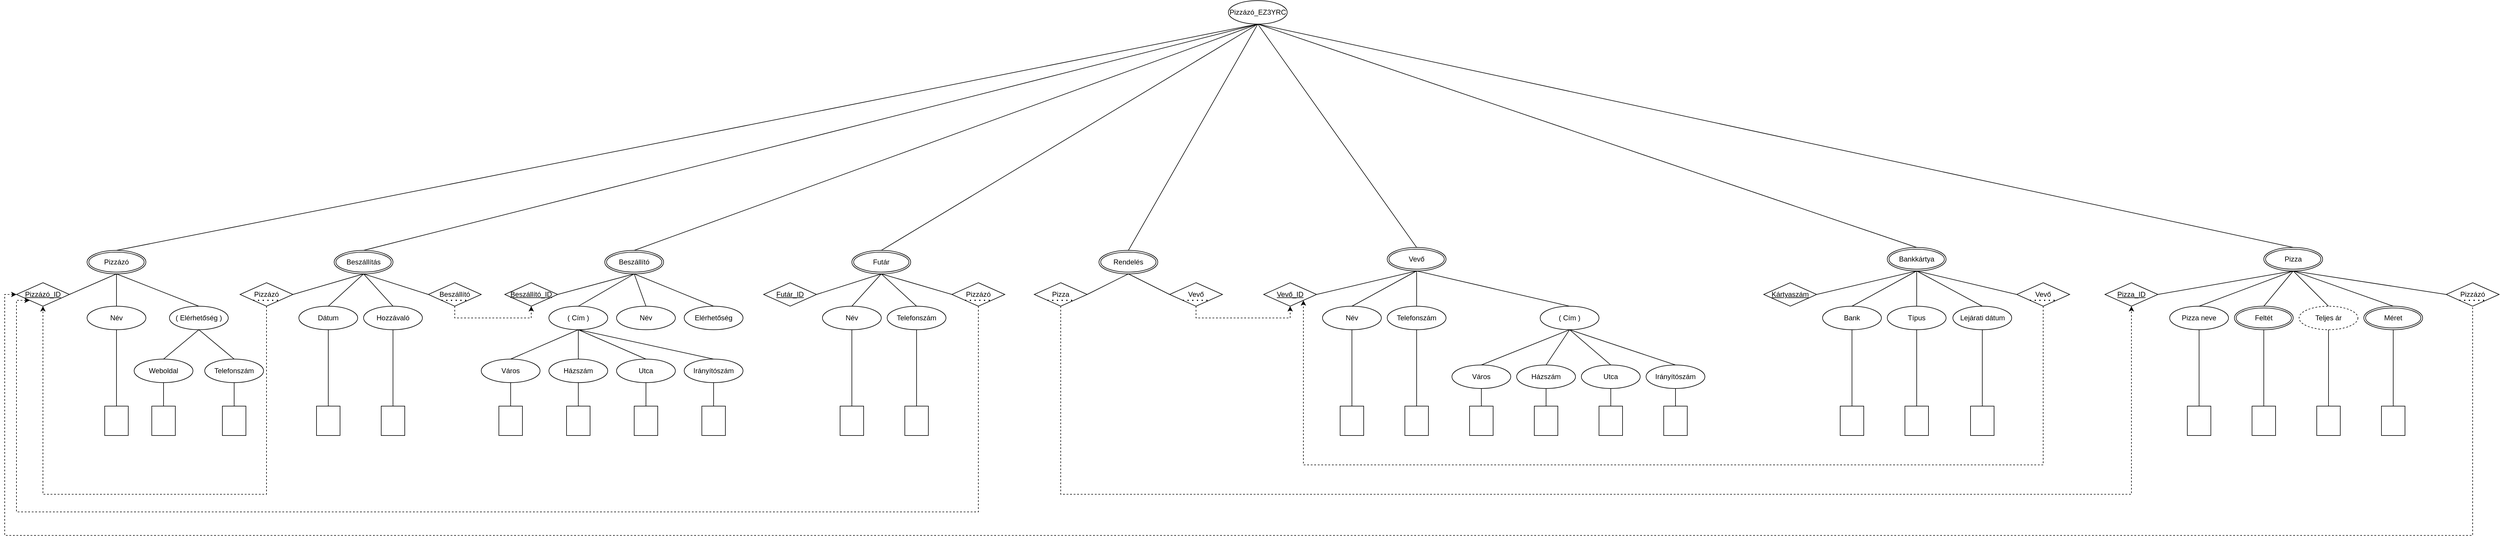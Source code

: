 <mxfile version="22.0.8" type="device">
  <diagram name="1 oldal" id="B9ZE2kQZwAp2c9WjKifw">
    <mxGraphModel dx="3915" dy="1959" grid="1" gridSize="10" guides="1" tooltips="1" connect="1" arrows="1" fold="1" page="1" pageScale="1" pageWidth="827" pageHeight="1169" math="0" shadow="0">
      <root>
        <mxCell id="0" />
        <mxCell id="1" parent="0" />
        <mxCell id="uIWcdxFKx0S_VASGW4Y0-3" value="Pizzázó" style="ellipse;shape=doubleEllipse;margin=3;whiteSpace=wrap;html=1;align=center;" parent="1" vertex="1">
          <mxGeometry x="-1930" y="245" width="100" height="40" as="geometry" />
        </mxCell>
        <mxCell id="uIWcdxFKx0S_VASGW4Y0-4" value="Futár" style="ellipse;shape=doubleEllipse;margin=3;whiteSpace=wrap;html=1;align=center;" parent="1" vertex="1">
          <mxGeometry x="-630" y="245" width="100" height="40" as="geometry" />
        </mxCell>
        <mxCell id="uIWcdxFKx0S_VASGW4Y0-5" value="Pizza" style="ellipse;shape=doubleEllipse;margin=3;whiteSpace=wrap;html=1;align=center;" parent="1" vertex="1">
          <mxGeometry x="1770" y="240" width="100" height="40" as="geometry" />
        </mxCell>
        <mxCell id="uIWcdxFKx0S_VASGW4Y0-6" value="Beszállító" style="ellipse;shape=doubleEllipse;margin=3;whiteSpace=wrap;html=1;align=center;" parent="1" vertex="1">
          <mxGeometry x="-1050" y="245" width="100" height="40" as="geometry" />
        </mxCell>
        <mxCell id="uIWcdxFKx0S_VASGW4Y0-7" value="Vevő" style="ellipse;shape=doubleEllipse;margin=3;whiteSpace=wrap;html=1;align=center;" parent="1" vertex="1">
          <mxGeometry x="280" y="240" width="100" height="40" as="geometry" />
        </mxCell>
        <mxCell id="uIWcdxFKx0S_VASGW4Y0-8" value="Bankkártya" style="ellipse;shape=doubleEllipse;margin=3;whiteSpace=wrap;html=1;align=center;" parent="1" vertex="1">
          <mxGeometry x="1130" y="240" width="100" height="40" as="geometry" />
        </mxCell>
        <mxCell id="uIWcdxFKx0S_VASGW4Y0-9" value="Név" style="ellipse;whiteSpace=wrap;html=1;align=center;" parent="1" vertex="1">
          <mxGeometry x="-1930" y="340" width="100" height="40" as="geometry" />
        </mxCell>
        <mxCell id="uIWcdxFKx0S_VASGW4Y0-11" value="( Elérhetőség )" style="ellipse;whiteSpace=wrap;html=1;align=center;" parent="1" vertex="1">
          <mxGeometry x="-1790" y="340" width="100" height="40" as="geometry" />
        </mxCell>
        <mxCell id="uIWcdxFKx0S_VASGW4Y0-12" value="Weboldal" style="ellipse;whiteSpace=wrap;html=1;align=center;" parent="1" vertex="1">
          <mxGeometry x="-1850" y="430" width="100" height="40" as="geometry" />
        </mxCell>
        <mxCell id="uIWcdxFKx0S_VASGW4Y0-13" value="Telefonszám" style="ellipse;whiteSpace=wrap;html=1;align=center;" parent="1" vertex="1">
          <mxGeometry x="-1730" y="430" width="100" height="40" as="geometry" />
        </mxCell>
        <mxCell id="uIWcdxFKx0S_VASGW4Y0-19" value="&lt;u&gt;Pizzázó_ID&lt;/u&gt;" style="shape=rhombus;perimeter=rhombusPerimeter;whiteSpace=wrap;html=1;align=center;" parent="1" vertex="1">
          <mxGeometry x="-2050" y="300" width="90" height="40" as="geometry" />
        </mxCell>
        <mxCell id="uIWcdxFKx0S_VASGW4Y0-20" value="Beszállítás" style="ellipse;shape=doubleEllipse;margin=3;whiteSpace=wrap;html=1;align=center;" parent="1" vertex="1">
          <mxGeometry x="-1510" y="245" width="100" height="40" as="geometry" />
        </mxCell>
        <mxCell id="uIWcdxFKx0S_VASGW4Y0-22" value="Dátum" style="ellipse;whiteSpace=wrap;html=1;align=center;" parent="1" vertex="1">
          <mxGeometry x="-1570" y="340" width="100" height="40" as="geometry" />
        </mxCell>
        <mxCell id="uIWcdxFKx0S_VASGW4Y0-23" value="Hozzávaló" style="ellipse;whiteSpace=wrap;html=1;align=center;" parent="1" vertex="1">
          <mxGeometry x="-1460" y="340" width="100" height="40" as="geometry" />
        </mxCell>
        <mxCell id="uIWcdxFKx0S_VASGW4Y0-31" style="edgeStyle=orthogonalEdgeStyle;rounded=0;orthogonalLoop=1;jettySize=auto;html=1;exitX=0.5;exitY=1;exitDx=0;exitDy=0;dashed=1;entryX=0.5;entryY=1;entryDx=0;entryDy=0;" parent="1" source="uIWcdxFKx0S_VASGW4Y0-24" target="uIWcdxFKx0S_VASGW4Y0-19" edge="1">
          <mxGeometry relative="1" as="geometry">
            <mxPoint x="-1990" y="430" as="targetPoint" />
            <Array as="points">
              <mxPoint x="-1625" y="660" />
              <mxPoint x="-2005" y="660" />
            </Array>
          </mxGeometry>
        </mxCell>
        <mxCell id="uIWcdxFKx0S_VASGW4Y0-24" value="Pizzázó" style="shape=rhombus;perimeter=rhombusPerimeter;whiteSpace=wrap;html=1;align=center;" parent="1" vertex="1">
          <mxGeometry x="-1670" y="300" width="90" height="40" as="geometry" />
        </mxCell>
        <mxCell id="uIWcdxFKx0S_VASGW4Y0-40" style="edgeStyle=orthogonalEdgeStyle;rounded=0;orthogonalLoop=1;jettySize=auto;html=1;exitX=0.5;exitY=1;exitDx=0;exitDy=0;entryX=0.5;entryY=1;entryDx=0;entryDy=0;dashed=1;" parent="1" source="uIWcdxFKx0S_VASGW4Y0-29" target="uIWcdxFKx0S_VASGW4Y0-36" edge="1">
          <mxGeometry relative="1" as="geometry" />
        </mxCell>
        <mxCell id="uIWcdxFKx0S_VASGW4Y0-36" value="&lt;u&gt;Beszállító_ID&lt;/u&gt;" style="shape=rhombus;perimeter=rhombusPerimeter;whiteSpace=wrap;html=1;align=center;" parent="1" vertex="1">
          <mxGeometry x="-1220" y="300" width="90" height="40" as="geometry" />
        </mxCell>
        <mxCell id="uIWcdxFKx0S_VASGW4Y0-37" value="( Cím )" style="ellipse;whiteSpace=wrap;html=1;align=center;" parent="1" vertex="1">
          <mxGeometry x="-1145" y="340" width="100" height="40" as="geometry" />
        </mxCell>
        <mxCell id="uIWcdxFKx0S_VASGW4Y0-38" value="Név" style="ellipse;whiteSpace=wrap;html=1;align=center;" parent="1" vertex="1">
          <mxGeometry x="-1030" y="340" width="100" height="40" as="geometry" />
        </mxCell>
        <mxCell id="uIWcdxFKx0S_VASGW4Y0-39" value="Elérhetőség" style="ellipse;whiteSpace=wrap;html=1;align=center;" parent="1" vertex="1">
          <mxGeometry x="-915" y="340" width="100" height="40" as="geometry" />
        </mxCell>
        <mxCell id="uIWcdxFKx0S_VASGW4Y0-41" value="Város" style="ellipse;whiteSpace=wrap;html=1;align=center;" parent="1" vertex="1">
          <mxGeometry x="-1260" y="430" width="100" height="40" as="geometry" />
        </mxCell>
        <mxCell id="uIWcdxFKx0S_VASGW4Y0-42" value="Házszám" style="ellipse;whiteSpace=wrap;html=1;align=center;" parent="1" vertex="1">
          <mxGeometry x="-1145" y="430" width="100" height="40" as="geometry" />
        </mxCell>
        <mxCell id="uIWcdxFKx0S_VASGW4Y0-43" value="Utca" style="ellipse;whiteSpace=wrap;html=1;align=center;" parent="1" vertex="1">
          <mxGeometry x="-1030" y="430" width="100" height="40" as="geometry" />
        </mxCell>
        <mxCell id="uIWcdxFKx0S_VASGW4Y0-44" value="Irányítószám" style="ellipse;whiteSpace=wrap;html=1;align=center;" parent="1" vertex="1">
          <mxGeometry x="-915" y="430" width="100" height="40" as="geometry" />
        </mxCell>
        <mxCell id="uIWcdxFKx0S_VASGW4Y0-54" value="&lt;u&gt;Futár_ID&lt;/u&gt;" style="shape=rhombus;perimeter=rhombusPerimeter;whiteSpace=wrap;html=1;align=center;" parent="1" vertex="1">
          <mxGeometry x="-780" y="300" width="90" height="40" as="geometry" />
        </mxCell>
        <mxCell id="uIWcdxFKx0S_VASGW4Y0-55" value="Név" style="ellipse;whiteSpace=wrap;html=1;align=center;" parent="1" vertex="1">
          <mxGeometry x="-680" y="340" width="100" height="40" as="geometry" />
        </mxCell>
        <mxCell id="uIWcdxFKx0S_VASGW4Y0-56" value="Telefonszám" style="ellipse;whiteSpace=wrap;html=1;align=center;" parent="1" vertex="1">
          <mxGeometry x="-570" y="340" width="100" height="40" as="geometry" />
        </mxCell>
        <mxCell id="uIWcdxFKx0S_VASGW4Y0-57" value="" style="endArrow=none;dashed=1;html=1;dashPattern=1 3;strokeWidth=2;rounded=0;entryX=1;entryY=1;entryDx=0;entryDy=0;exitX=0;exitY=1;exitDx=0;exitDy=0;" parent="1" source="uIWcdxFKx0S_VASGW4Y0-24" target="uIWcdxFKx0S_VASGW4Y0-24" edge="1">
          <mxGeometry width="50" height="50" relative="1" as="geometry">
            <mxPoint x="-1660" y="365" as="sourcePoint" />
            <mxPoint x="-1595" y="364" as="targetPoint" />
          </mxGeometry>
        </mxCell>
        <mxCell id="uIWcdxFKx0S_VASGW4Y0-61" style="edgeStyle=orthogonalEdgeStyle;rounded=0;orthogonalLoop=1;jettySize=auto;html=1;exitX=0.5;exitY=1;exitDx=0;exitDy=0;dashed=1;entryX=0;entryY=1;entryDx=0;entryDy=0;" parent="1" source="uIWcdxFKx0S_VASGW4Y0-59" target="uIWcdxFKx0S_VASGW4Y0-19" edge="1">
          <mxGeometry relative="1" as="geometry">
            <Array as="points">
              <mxPoint x="-415" y="690" />
              <mxPoint x="-2050" y="690" />
              <mxPoint x="-2050" y="330" />
            </Array>
            <mxPoint x="-2050" y="360" as="targetPoint" />
          </mxGeometry>
        </mxCell>
        <mxCell id="uIWcdxFKx0S_VASGW4Y0-67" value="&lt;u&gt;Pizza_ID&lt;/u&gt;" style="shape=rhombus;perimeter=rhombusPerimeter;whiteSpace=wrap;html=1;align=center;" parent="1" vertex="1">
          <mxGeometry x="1500" y="300" width="90" height="40" as="geometry" />
        </mxCell>
        <mxCell id="uIWcdxFKx0S_VASGW4Y0-69" value="Pizza neve" style="ellipse;whiteSpace=wrap;html=1;align=center;" parent="1" vertex="1">
          <mxGeometry x="1610" y="340" width="100" height="40" as="geometry" />
        </mxCell>
        <mxCell id="uIWcdxFKx0S_VASGW4Y0-70" value="Feltét" style="ellipse;shape=doubleEllipse;margin=3;whiteSpace=wrap;html=1;align=center;" parent="1" vertex="1">
          <mxGeometry x="1720" y="340" width="100" height="40" as="geometry" />
        </mxCell>
        <mxCell id="uIWcdxFKx0S_VASGW4Y0-71" value="Teljes ár" style="ellipse;whiteSpace=wrap;html=1;align=center;dashed=1;" parent="1" vertex="1">
          <mxGeometry x="1830" y="340" width="100" height="40" as="geometry" />
        </mxCell>
        <mxCell id="uIWcdxFKx0S_VASGW4Y0-73" value="Méret" style="ellipse;shape=doubleEllipse;margin=3;whiteSpace=wrap;html=1;align=center;" parent="1" vertex="1">
          <mxGeometry x="1940" y="340" width="100" height="40" as="geometry" />
        </mxCell>
        <mxCell id="uIWcdxFKx0S_VASGW4Y0-81" style="edgeStyle=orthogonalEdgeStyle;rounded=0;orthogonalLoop=1;jettySize=auto;html=1;dashed=1;entryX=0;entryY=0.5;entryDx=0;entryDy=0;exitX=0.5;exitY=0;exitDx=0;exitDy=0;" parent="1" source="uIWcdxFKx0S_VASGW4Y0-78" target="uIWcdxFKx0S_VASGW4Y0-19" edge="1">
          <mxGeometry relative="1" as="geometry">
            <mxPoint x="-2020" y="500" as="targetPoint" />
            <Array as="points">
              <mxPoint x="2125" y="730" />
              <mxPoint x="-2070" y="730" />
              <mxPoint x="-2070" y="320" />
            </Array>
            <mxPoint x="2250" y="570" as="sourcePoint" />
          </mxGeometry>
        </mxCell>
        <mxCell id="8MtZxfubK6W7wvHtqjVA-3" style="edgeStyle=orthogonalEdgeStyle;rounded=0;orthogonalLoop=1;jettySize=auto;html=1;exitX=0.5;exitY=1;exitDx=0;exitDy=0;entryX=0.5;entryY=1;entryDx=0;entryDy=0;dashed=1;" parent="1" source="uIWcdxFKx0S_VASGW4Y0-83" target="uIWcdxFKx0S_VASGW4Y0-67" edge="1">
          <mxGeometry relative="1" as="geometry">
            <mxPoint x="380" y="880" as="targetPoint" />
            <mxPoint x="220" y="700" as="sourcePoint" />
            <Array as="points">
              <mxPoint x="-275" y="660" />
              <mxPoint x="1545" y="660" />
            </Array>
          </mxGeometry>
        </mxCell>
        <mxCell id="uIWcdxFKx0S_VASGW4Y0-82" value="Rendelés" style="ellipse;shape=doubleEllipse;margin=3;whiteSpace=wrap;html=1;align=center;" parent="1" vertex="1">
          <mxGeometry x="-210" y="245" width="100" height="40" as="geometry" />
        </mxCell>
        <mxCell id="uIWcdxFKx0S_VASGW4Y0-89" value="" style="group" parent="1" vertex="1" connectable="0">
          <mxGeometry x="-90" y="300" width="90" height="40" as="geometry" />
        </mxCell>
        <mxCell id="uIWcdxFKx0S_VASGW4Y0-85" value="Vevő" style="shape=rhombus;perimeter=rhombusPerimeter;whiteSpace=wrap;html=1;align=center;" parent="uIWcdxFKx0S_VASGW4Y0-89" vertex="1">
          <mxGeometry width="90" height="40" as="geometry" />
        </mxCell>
        <mxCell id="uIWcdxFKx0S_VASGW4Y0-86" value="" style="endArrow=none;dashed=1;html=1;dashPattern=1 3;strokeWidth=2;rounded=0;entryX=1;entryY=1;entryDx=0;entryDy=0;exitX=0;exitY=1;exitDx=0;exitDy=0;" parent="uIWcdxFKx0S_VASGW4Y0-89" edge="1">
          <mxGeometry width="50" height="50" relative="1" as="geometry">
            <mxPoint x="22.5" y="30" as="sourcePoint" />
            <mxPoint x="67.5" y="30" as="targetPoint" />
          </mxGeometry>
        </mxCell>
        <mxCell id="uIWcdxFKx0S_VASGW4Y0-91" value="&lt;u&gt;Vevő_ID&lt;/u&gt;" style="shape=rhombus;perimeter=rhombusPerimeter;whiteSpace=wrap;html=1;align=center;" parent="1" vertex="1">
          <mxGeometry x="70" y="300" width="90" height="40" as="geometry" />
        </mxCell>
        <mxCell id="uIWcdxFKx0S_VASGW4Y0-92" value="Név" style="ellipse;whiteSpace=wrap;html=1;align=center;" parent="1" vertex="1">
          <mxGeometry x="170" y="340" width="100" height="40" as="geometry" />
        </mxCell>
        <mxCell id="uIWcdxFKx0S_VASGW4Y0-93" value="Telefonszám" style="ellipse;whiteSpace=wrap;html=1;align=center;" parent="1" vertex="1">
          <mxGeometry x="280" y="340" width="100" height="40" as="geometry" />
        </mxCell>
        <mxCell id="uIWcdxFKx0S_VASGW4Y0-94" value="( Cím )" style="ellipse;whiteSpace=wrap;html=1;align=center;" parent="1" vertex="1">
          <mxGeometry x="540" y="340" width="100" height="40" as="geometry" />
        </mxCell>
        <mxCell id="uIWcdxFKx0S_VASGW4Y0-95" value="Város" style="ellipse;whiteSpace=wrap;html=1;align=center;" parent="1" vertex="1">
          <mxGeometry x="390" y="440" width="100" height="40" as="geometry" />
        </mxCell>
        <mxCell id="uIWcdxFKx0S_VASGW4Y0-96" value="Házszám" style="ellipse;whiteSpace=wrap;html=1;align=center;" parent="1" vertex="1">
          <mxGeometry x="500" y="440" width="100" height="40" as="geometry" />
        </mxCell>
        <mxCell id="uIWcdxFKx0S_VASGW4Y0-97" value="Utca" style="ellipse;whiteSpace=wrap;html=1;align=center;" parent="1" vertex="1">
          <mxGeometry x="610" y="440" width="100" height="40" as="geometry" />
        </mxCell>
        <mxCell id="uIWcdxFKx0S_VASGW4Y0-98" value="Irányítószám" style="ellipse;whiteSpace=wrap;html=1;align=center;" parent="1" vertex="1">
          <mxGeometry x="720" y="440" width="100" height="40" as="geometry" />
        </mxCell>
        <mxCell id="uIWcdxFKx0S_VASGW4Y0-108" style="edgeStyle=orthogonalEdgeStyle;rounded=0;orthogonalLoop=1;jettySize=auto;html=1;exitX=0.5;exitY=1;exitDx=0;exitDy=0;entryX=0.5;entryY=1;entryDx=0;entryDy=0;dashed=1;" parent="1" source="uIWcdxFKx0S_VASGW4Y0-85" target="uIWcdxFKx0S_VASGW4Y0-91" edge="1">
          <mxGeometry relative="1" as="geometry" />
        </mxCell>
        <mxCell id="uIWcdxFKx0S_VASGW4Y0-109" value="Bank" style="ellipse;whiteSpace=wrap;html=1;align=center;" parent="1" vertex="1">
          <mxGeometry x="1020" y="340" width="100" height="40" as="geometry" />
        </mxCell>
        <mxCell id="uIWcdxFKx0S_VASGW4Y0-110" value="Típus" style="ellipse;whiteSpace=wrap;html=1;align=center;" parent="1" vertex="1">
          <mxGeometry x="1130" y="340" width="100" height="40" as="geometry" />
        </mxCell>
        <mxCell id="uIWcdxFKx0S_VASGW4Y0-111" value="Lejárati dátum" style="ellipse;whiteSpace=wrap;html=1;align=center;" parent="1" vertex="1">
          <mxGeometry x="1241.5" y="340" width="100" height="40" as="geometry" />
        </mxCell>
        <mxCell id="uIWcdxFKx0S_VASGW4Y0-112" value="&lt;u&gt;Kártyaszám&lt;/u&gt;" style="shape=rhombus;perimeter=rhombusPerimeter;whiteSpace=wrap;html=1;align=center;" parent="1" vertex="1">
          <mxGeometry x="920" y="300" width="90" height="40" as="geometry" />
        </mxCell>
        <mxCell id="uIWcdxFKx0S_VASGW4Y0-119" style="edgeStyle=orthogonalEdgeStyle;rounded=0;orthogonalLoop=1;jettySize=auto;html=1;exitX=0.5;exitY=1;exitDx=0;exitDy=0;dashed=1;entryX=1;entryY=1;entryDx=0;entryDy=0;" parent="1" source="uIWcdxFKx0S_VASGW4Y0-117" target="uIWcdxFKx0S_VASGW4Y0-91" edge="1">
          <mxGeometry relative="1" as="geometry">
            <mxPoint x="420" y="400" as="targetPoint" />
            <Array as="points">
              <mxPoint x="1395" y="610" />
              <mxPoint x="138" y="610" />
            </Array>
          </mxGeometry>
        </mxCell>
        <mxCell id="uIWcdxFKx0S_VASGW4Y0-122" value="Pizzázó_EZ3YRC" style="ellipse;whiteSpace=wrap;html=1;align=center;" parent="1" vertex="1">
          <mxGeometry x="10" y="-180" width="100" height="40" as="geometry" />
        </mxCell>
        <mxCell id="87MJ7t0eyfnhKf1NdNzo-1" value="" style="rounded=0;whiteSpace=wrap;html=1;" parent="1" vertex="1">
          <mxGeometry x="-1820" y="510" width="40" height="50" as="geometry" />
        </mxCell>
        <mxCell id="87MJ7t0eyfnhKf1NdNzo-3" value="" style="rounded=0;whiteSpace=wrap;html=1;" parent="1" vertex="1">
          <mxGeometry x="-1700" y="510" width="40" height="50" as="geometry" />
        </mxCell>
        <mxCell id="87MJ7t0eyfnhKf1NdNzo-5" value="" style="rounded=0;whiteSpace=wrap;html=1;" parent="1" vertex="1">
          <mxGeometry x="-1900" y="510" width="40" height="50" as="geometry" />
        </mxCell>
        <mxCell id="87MJ7t0eyfnhKf1NdNzo-7" value="" style="rounded=0;whiteSpace=wrap;html=1;" parent="1" vertex="1">
          <mxGeometry x="-1540" y="510" width="40" height="50" as="geometry" />
        </mxCell>
        <mxCell id="87MJ7t0eyfnhKf1NdNzo-9" value="" style="rounded=0;whiteSpace=wrap;html=1;" parent="1" vertex="1">
          <mxGeometry x="-1430" y="510" width="40" height="50" as="geometry" />
        </mxCell>
        <mxCell id="87MJ7t0eyfnhKf1NdNzo-11" value="" style="rounded=0;whiteSpace=wrap;html=1;" parent="1" vertex="1">
          <mxGeometry x="-1230" y="510" width="40" height="50" as="geometry" />
        </mxCell>
        <mxCell id="87MJ7t0eyfnhKf1NdNzo-13" value="" style="rounded=0;whiteSpace=wrap;html=1;" parent="1" vertex="1">
          <mxGeometry x="-1115" y="510" width="40" height="50" as="geometry" />
        </mxCell>
        <mxCell id="87MJ7t0eyfnhKf1NdNzo-15" value="" style="rounded=0;whiteSpace=wrap;html=1;" parent="1" vertex="1">
          <mxGeometry x="-1000" y="510" width="40" height="50" as="geometry" />
        </mxCell>
        <mxCell id="87MJ7t0eyfnhKf1NdNzo-17" value="" style="rounded=0;whiteSpace=wrap;html=1;" parent="1" vertex="1">
          <mxGeometry x="-885" y="510" width="40" height="50" as="geometry" />
        </mxCell>
        <mxCell id="87MJ7t0eyfnhKf1NdNzo-19" value="" style="rounded=0;whiteSpace=wrap;html=1;" parent="1" vertex="1">
          <mxGeometry x="-650" y="510" width="40" height="50" as="geometry" />
        </mxCell>
        <mxCell id="87MJ7t0eyfnhKf1NdNzo-21" value="" style="rounded=0;whiteSpace=wrap;html=1;" parent="1" vertex="1">
          <mxGeometry x="-540" y="510" width="40" height="50" as="geometry" />
        </mxCell>
        <mxCell id="87MJ7t0eyfnhKf1NdNzo-23" value="" style="rounded=0;whiteSpace=wrap;html=1;" parent="1" vertex="1">
          <mxGeometry x="1640" y="510" width="40" height="50" as="geometry" />
        </mxCell>
        <mxCell id="87MJ7t0eyfnhKf1NdNzo-24" value="" style="rounded=0;whiteSpace=wrap;html=1;" parent="1" vertex="1">
          <mxGeometry x="1750" y="510" width="40" height="50" as="geometry" />
        </mxCell>
        <mxCell id="87MJ7t0eyfnhKf1NdNzo-25" value="" style="rounded=0;whiteSpace=wrap;html=1;" parent="1" vertex="1">
          <mxGeometry x="1860" y="510" width="40" height="50" as="geometry" />
        </mxCell>
        <mxCell id="87MJ7t0eyfnhKf1NdNzo-26" value="" style="rounded=0;whiteSpace=wrap;html=1;" parent="1" vertex="1">
          <mxGeometry x="1970" y="510" width="40" height="50" as="geometry" />
        </mxCell>
        <mxCell id="87MJ7t0eyfnhKf1NdNzo-27" value="" style="rounded=0;whiteSpace=wrap;html=1;" parent="1" vertex="1">
          <mxGeometry x="200" y="510" width="40" height="50" as="geometry" />
        </mxCell>
        <mxCell id="87MJ7t0eyfnhKf1NdNzo-29" value="" style="rounded=0;whiteSpace=wrap;html=1;" parent="1" vertex="1">
          <mxGeometry x="310" y="510" width="40" height="50" as="geometry" />
        </mxCell>
        <mxCell id="87MJ7t0eyfnhKf1NdNzo-30" value="" style="rounded=0;whiteSpace=wrap;html=1;" parent="1" vertex="1">
          <mxGeometry x="420" y="510" width="40" height="50" as="geometry" />
        </mxCell>
        <mxCell id="87MJ7t0eyfnhKf1NdNzo-31" value="" style="rounded=0;whiteSpace=wrap;html=1;" parent="1" vertex="1">
          <mxGeometry x="530" y="510" width="40" height="50" as="geometry" />
        </mxCell>
        <mxCell id="87MJ7t0eyfnhKf1NdNzo-32" value="" style="rounded=0;whiteSpace=wrap;html=1;" parent="1" vertex="1">
          <mxGeometry x="640" y="510" width="40" height="50" as="geometry" />
        </mxCell>
        <mxCell id="87MJ7t0eyfnhKf1NdNzo-33" value="" style="rounded=0;whiteSpace=wrap;html=1;" parent="1" vertex="1">
          <mxGeometry x="750" y="510" width="40" height="50" as="geometry" />
        </mxCell>
        <mxCell id="87MJ7t0eyfnhKf1NdNzo-46" value="" style="rounded=0;whiteSpace=wrap;html=1;" parent="1" vertex="1">
          <mxGeometry x="1050" y="510" width="40" height="50" as="geometry" />
        </mxCell>
        <mxCell id="87MJ7t0eyfnhKf1NdNzo-47" value="" style="rounded=0;whiteSpace=wrap;html=1;" parent="1" vertex="1">
          <mxGeometry x="1160" y="510" width="40" height="50" as="geometry" />
        </mxCell>
        <mxCell id="87MJ7t0eyfnhKf1NdNzo-48" value="" style="rounded=0;whiteSpace=wrap;html=1;" parent="1" vertex="1">
          <mxGeometry x="1271.5" y="510" width="40" height="50" as="geometry" />
        </mxCell>
        <mxCell id="L3OXBxCwAoi7Kb8CV77D-2" value="" style="endArrow=none;html=1;rounded=0;entryX=0.5;entryY=1;entryDx=0;entryDy=0;exitX=0.5;exitY=0;exitDx=0;exitDy=0;" edge="1" parent="1" source="uIWcdxFKx0S_VASGW4Y0-12" target="uIWcdxFKx0S_VASGW4Y0-11">
          <mxGeometry width="50" height="50" relative="1" as="geometry">
            <mxPoint x="-1670" y="520" as="sourcePoint" />
            <mxPoint x="-1620" y="470" as="targetPoint" />
          </mxGeometry>
        </mxCell>
        <mxCell id="L3OXBxCwAoi7Kb8CV77D-3" value="" style="endArrow=none;html=1;rounded=0;exitX=0.5;exitY=0;exitDx=0;exitDy=0;entryX=0.5;entryY=1;entryDx=0;entryDy=0;" edge="1" parent="1" source="uIWcdxFKx0S_VASGW4Y0-13" target="uIWcdxFKx0S_VASGW4Y0-11">
          <mxGeometry width="50" height="50" relative="1" as="geometry">
            <mxPoint x="-1670" y="520" as="sourcePoint" />
            <mxPoint x="-1680" y="380" as="targetPoint" />
          </mxGeometry>
        </mxCell>
        <mxCell id="L3OXBxCwAoi7Kb8CV77D-4" value="" style="endArrow=none;html=1;rounded=0;entryX=0.5;entryY=1;entryDx=0;entryDy=0;exitX=1;exitY=0.5;exitDx=0;exitDy=0;" edge="1" parent="1" source="uIWcdxFKx0S_VASGW4Y0-19" target="uIWcdxFKx0S_VASGW4Y0-3">
          <mxGeometry width="50" height="50" relative="1" as="geometry">
            <mxPoint x="-1750" y="520" as="sourcePoint" />
            <mxPoint x="-1700" y="470" as="targetPoint" />
          </mxGeometry>
        </mxCell>
        <mxCell id="L3OXBxCwAoi7Kb8CV77D-5" value="" style="endArrow=none;html=1;rounded=0;entryX=0.5;entryY=1;entryDx=0;entryDy=0;exitX=0.5;exitY=0;exitDx=0;exitDy=0;" edge="1" parent="1" source="uIWcdxFKx0S_VASGW4Y0-9" target="uIWcdxFKx0S_VASGW4Y0-3">
          <mxGeometry width="50" height="50" relative="1" as="geometry">
            <mxPoint x="-1680" y="440" as="sourcePoint" />
            <mxPoint x="-1630" y="390" as="targetPoint" />
          </mxGeometry>
        </mxCell>
        <mxCell id="L3OXBxCwAoi7Kb8CV77D-6" value="" style="endArrow=none;html=1;rounded=0;entryX=0.5;entryY=1;entryDx=0;entryDy=0;exitX=0.5;exitY=0;exitDx=0;exitDy=0;" edge="1" parent="1" source="uIWcdxFKx0S_VASGW4Y0-11" target="uIWcdxFKx0S_VASGW4Y0-3">
          <mxGeometry width="50" height="50" relative="1" as="geometry">
            <mxPoint x="-1680" y="440" as="sourcePoint" />
            <mxPoint x="-1630" y="390" as="targetPoint" />
          </mxGeometry>
        </mxCell>
        <mxCell id="L3OXBxCwAoi7Kb8CV77D-7" value="" style="endArrow=none;html=1;rounded=0;entryX=0.5;entryY=1;entryDx=0;entryDy=0;exitX=0.5;exitY=0;exitDx=0;exitDy=0;" edge="1" parent="1" source="uIWcdxFKx0S_VASGW4Y0-20" target="uIWcdxFKx0S_VASGW4Y0-122">
          <mxGeometry width="50" height="50" relative="1" as="geometry">
            <mxPoint x="-580" y="510" as="sourcePoint" />
            <mxPoint x="-530" y="460" as="targetPoint" />
          </mxGeometry>
        </mxCell>
        <mxCell id="L3OXBxCwAoi7Kb8CV77D-8" value="" style="endArrow=none;html=1;rounded=0;entryX=0.5;entryY=1;entryDx=0;entryDy=0;exitX=0.5;exitY=0;exitDx=0;exitDy=0;" edge="1" parent="1" source="uIWcdxFKx0S_VASGW4Y0-6" target="uIWcdxFKx0S_VASGW4Y0-122">
          <mxGeometry width="50" height="50" relative="1" as="geometry">
            <mxPoint x="-800" y="420" as="sourcePoint" />
            <mxPoint x="-750" y="370" as="targetPoint" />
          </mxGeometry>
        </mxCell>
        <mxCell id="L3OXBxCwAoi7Kb8CV77D-9" value="" style="endArrow=none;html=1;rounded=0;entryX=0.5;entryY=1;entryDx=0;entryDy=0;exitX=0.5;exitY=0;exitDx=0;exitDy=0;" edge="1" parent="1" source="uIWcdxFKx0S_VASGW4Y0-4" target="uIWcdxFKx0S_VASGW4Y0-122">
          <mxGeometry width="50" height="50" relative="1" as="geometry">
            <mxPoint x="-800" y="420" as="sourcePoint" />
            <mxPoint x="-750" y="370" as="targetPoint" />
          </mxGeometry>
        </mxCell>
        <mxCell id="L3OXBxCwAoi7Kb8CV77D-10" value="" style="endArrow=none;html=1;rounded=0;entryX=0.5;entryY=1;entryDx=0;entryDy=0;exitX=0.5;exitY=0;exitDx=0;exitDy=0;" edge="1" parent="1" source="uIWcdxFKx0S_VASGW4Y0-82" target="uIWcdxFKx0S_VASGW4Y0-122">
          <mxGeometry width="50" height="50" relative="1" as="geometry">
            <mxPoint x="110" y="280" as="sourcePoint" />
            <mxPoint x="160" y="230" as="targetPoint" />
          </mxGeometry>
        </mxCell>
        <mxCell id="L3OXBxCwAoi7Kb8CV77D-11" value="" style="endArrow=none;html=1;rounded=0;entryX=0.5;entryY=1;entryDx=0;entryDy=0;exitX=0.5;exitY=0;exitDx=0;exitDy=0;" edge="1" parent="1" source="uIWcdxFKx0S_VASGW4Y0-7" target="uIWcdxFKx0S_VASGW4Y0-122">
          <mxGeometry width="50" height="50" relative="1" as="geometry">
            <mxPoint x="110" y="280" as="sourcePoint" />
            <mxPoint x="160" y="230" as="targetPoint" />
          </mxGeometry>
        </mxCell>
        <mxCell id="L3OXBxCwAoi7Kb8CV77D-12" value="" style="endArrow=none;html=1;rounded=0;entryX=0.5;entryY=1;entryDx=0;entryDy=0;exitX=0.5;exitY=0;exitDx=0;exitDy=0;" edge="1" parent="1" source="uIWcdxFKx0S_VASGW4Y0-8" target="uIWcdxFKx0S_VASGW4Y0-122">
          <mxGeometry width="50" height="50" relative="1" as="geometry">
            <mxPoint x="110" y="280" as="sourcePoint" />
            <mxPoint x="160" y="230" as="targetPoint" />
          </mxGeometry>
        </mxCell>
        <mxCell id="L3OXBxCwAoi7Kb8CV77D-13" value="" style="endArrow=none;html=1;rounded=0;entryX=0.5;entryY=1;entryDx=0;entryDy=0;exitX=0.5;exitY=0;exitDx=0;exitDy=0;" edge="1" parent="1" source="uIWcdxFKx0S_VASGW4Y0-5" target="uIWcdxFKx0S_VASGW4Y0-122">
          <mxGeometry width="50" height="50" relative="1" as="geometry">
            <mxPoint x="420" y="280" as="sourcePoint" />
            <mxPoint x="470" y="230" as="targetPoint" />
          </mxGeometry>
        </mxCell>
        <mxCell id="L3OXBxCwAoi7Kb8CV77D-15" value="" style="endArrow=none;html=1;rounded=0;entryX=0.5;entryY=1;entryDx=0;entryDy=0;exitX=0;exitY=0.5;exitDx=0;exitDy=0;" edge="1" parent="1" source="uIWcdxFKx0S_VASGW4Y0-78" target="uIWcdxFKx0S_VASGW4Y0-5">
          <mxGeometry width="50" height="50" relative="1" as="geometry">
            <mxPoint x="1900" y="470" as="sourcePoint" />
            <mxPoint x="1950" y="420" as="targetPoint" />
          </mxGeometry>
        </mxCell>
        <mxCell id="L3OXBxCwAoi7Kb8CV77D-16" value="" style="endArrow=none;html=1;rounded=0;entryX=0.5;entryY=1;entryDx=0;entryDy=0;exitX=0.5;exitY=0;exitDx=0;exitDy=0;" edge="1" parent="1" source="uIWcdxFKx0S_VASGW4Y0-73" target="uIWcdxFKx0S_VASGW4Y0-5">
          <mxGeometry width="50" height="50" relative="1" as="geometry">
            <mxPoint x="1900" y="470" as="sourcePoint" />
            <mxPoint x="1950" y="420" as="targetPoint" />
          </mxGeometry>
        </mxCell>
        <mxCell id="L3OXBxCwAoi7Kb8CV77D-17" value="" style="endArrow=none;html=1;rounded=0;entryX=0.5;entryY=1;entryDx=0;entryDy=0;exitX=0.5;exitY=0;exitDx=0;exitDy=0;" edge="1" parent="1" source="uIWcdxFKx0S_VASGW4Y0-71" target="uIWcdxFKx0S_VASGW4Y0-5">
          <mxGeometry width="50" height="50" relative="1" as="geometry">
            <mxPoint x="1900" y="470" as="sourcePoint" />
            <mxPoint x="1950" y="420" as="targetPoint" />
          </mxGeometry>
        </mxCell>
        <mxCell id="L3OXBxCwAoi7Kb8CV77D-18" value="" style="endArrow=none;html=1;rounded=0;entryX=0.5;entryY=1;entryDx=0;entryDy=0;exitX=0.5;exitY=0;exitDx=0;exitDy=0;" edge="1" parent="1" source="uIWcdxFKx0S_VASGW4Y0-70" target="uIWcdxFKx0S_VASGW4Y0-5">
          <mxGeometry width="50" height="50" relative="1" as="geometry">
            <mxPoint x="1900" y="470" as="sourcePoint" />
            <mxPoint x="1950" y="420" as="targetPoint" />
          </mxGeometry>
        </mxCell>
        <mxCell id="L3OXBxCwAoi7Kb8CV77D-19" value="" style="endArrow=none;html=1;rounded=0;entryX=0.5;entryY=1;entryDx=0;entryDy=0;exitX=0.5;exitY=0;exitDx=0;exitDy=0;" edge="1" parent="1" source="uIWcdxFKx0S_VASGW4Y0-69" target="uIWcdxFKx0S_VASGW4Y0-5">
          <mxGeometry width="50" height="50" relative="1" as="geometry">
            <mxPoint x="1900" y="470" as="sourcePoint" />
            <mxPoint x="1950" y="420" as="targetPoint" />
          </mxGeometry>
        </mxCell>
        <mxCell id="L3OXBxCwAoi7Kb8CV77D-20" value="" style="endArrow=none;html=1;rounded=0;entryX=0.5;entryY=1;entryDx=0;entryDy=0;exitX=1;exitY=0.5;exitDx=0;exitDy=0;" edge="1" parent="1" source="uIWcdxFKx0S_VASGW4Y0-67" target="uIWcdxFKx0S_VASGW4Y0-5">
          <mxGeometry width="50" height="50" relative="1" as="geometry">
            <mxPoint x="1330" y="470" as="sourcePoint" />
            <mxPoint x="1380" y="420" as="targetPoint" />
          </mxGeometry>
        </mxCell>
        <mxCell id="L3OXBxCwAoi7Kb8CV77D-21" value="" style="endArrow=none;html=1;rounded=0;entryX=0.5;entryY=1;entryDx=0;entryDy=0;exitX=0;exitY=0.5;exitDx=0;exitDy=0;" edge="1" parent="1" source="uIWcdxFKx0S_VASGW4Y0-117" target="uIWcdxFKx0S_VASGW4Y0-8">
          <mxGeometry width="50" height="50" relative="1" as="geometry">
            <mxPoint x="1330" y="470" as="sourcePoint" />
            <mxPoint x="1380" y="420" as="targetPoint" />
          </mxGeometry>
        </mxCell>
        <mxCell id="L3OXBxCwAoi7Kb8CV77D-22" value="" style="endArrow=none;html=1;rounded=0;entryX=0.5;entryY=1;entryDx=0;entryDy=0;exitX=0.5;exitY=0;exitDx=0;exitDy=0;" edge="1" parent="1" source="uIWcdxFKx0S_VASGW4Y0-111" target="uIWcdxFKx0S_VASGW4Y0-8">
          <mxGeometry width="50" height="50" relative="1" as="geometry">
            <mxPoint x="1330" y="470" as="sourcePoint" />
            <mxPoint x="1380" y="420" as="targetPoint" />
          </mxGeometry>
        </mxCell>
        <mxCell id="L3OXBxCwAoi7Kb8CV77D-23" value="" style="endArrow=none;html=1;rounded=0;entryX=0.5;entryY=1;entryDx=0;entryDy=0;exitX=0.5;exitY=0;exitDx=0;exitDy=0;" edge="1" parent="1" source="uIWcdxFKx0S_VASGW4Y0-110" target="uIWcdxFKx0S_VASGW4Y0-8">
          <mxGeometry width="50" height="50" relative="1" as="geometry">
            <mxPoint x="1330" y="470" as="sourcePoint" />
            <mxPoint x="1380" y="420" as="targetPoint" />
          </mxGeometry>
        </mxCell>
        <mxCell id="L3OXBxCwAoi7Kb8CV77D-24" value="" style="endArrow=none;html=1;rounded=0;entryX=0.5;entryY=1;entryDx=0;entryDy=0;exitX=0.5;exitY=0;exitDx=0;exitDy=0;" edge="1" parent="1" source="uIWcdxFKx0S_VASGW4Y0-109" target="uIWcdxFKx0S_VASGW4Y0-8">
          <mxGeometry width="50" height="50" relative="1" as="geometry">
            <mxPoint x="1330" y="470" as="sourcePoint" />
            <mxPoint x="1380" y="420" as="targetPoint" />
          </mxGeometry>
        </mxCell>
        <mxCell id="L3OXBxCwAoi7Kb8CV77D-25" value="" style="endArrow=none;html=1;rounded=0;entryX=0.5;entryY=1;entryDx=0;entryDy=0;exitX=1;exitY=0.5;exitDx=0;exitDy=0;" edge="1" parent="1" source="uIWcdxFKx0S_VASGW4Y0-112" target="uIWcdxFKx0S_VASGW4Y0-8">
          <mxGeometry width="50" height="50" relative="1" as="geometry">
            <mxPoint x="1330" y="470" as="sourcePoint" />
            <mxPoint x="1380" y="420" as="targetPoint" />
          </mxGeometry>
        </mxCell>
        <mxCell id="L3OXBxCwAoi7Kb8CV77D-29" value="" style="endArrow=none;html=1;rounded=0;entryX=0.5;entryY=1;entryDx=0;entryDy=0;exitX=0.5;exitY=0;exitDx=0;exitDy=0;" edge="1" parent="1" source="uIWcdxFKx0S_VASGW4Y0-96" target="uIWcdxFKx0S_VASGW4Y0-94">
          <mxGeometry width="50" height="50" relative="1" as="geometry">
            <mxPoint x="510" y="490" as="sourcePoint" />
            <mxPoint x="560" y="440" as="targetPoint" />
          </mxGeometry>
        </mxCell>
        <mxCell id="L3OXBxCwAoi7Kb8CV77D-30" value="" style="endArrow=none;html=1;rounded=0;entryX=0.5;entryY=1;entryDx=0;entryDy=0;exitX=0.5;exitY=0;exitDx=0;exitDy=0;" edge="1" parent="1" source="uIWcdxFKx0S_VASGW4Y0-97" target="uIWcdxFKx0S_VASGW4Y0-94">
          <mxGeometry width="50" height="50" relative="1" as="geometry">
            <mxPoint x="510" y="490" as="sourcePoint" />
            <mxPoint x="560" y="440" as="targetPoint" />
          </mxGeometry>
        </mxCell>
        <mxCell id="L3OXBxCwAoi7Kb8CV77D-31" value="" style="endArrow=none;html=1;rounded=0;entryX=0.5;entryY=1;entryDx=0;entryDy=0;exitX=0.5;exitY=0;exitDx=0;exitDy=0;" edge="1" parent="1" source="uIWcdxFKx0S_VASGW4Y0-98" target="uIWcdxFKx0S_VASGW4Y0-94">
          <mxGeometry width="50" height="50" relative="1" as="geometry">
            <mxPoint x="510" y="490" as="sourcePoint" />
            <mxPoint x="560" y="440" as="targetPoint" />
          </mxGeometry>
        </mxCell>
        <mxCell id="L3OXBxCwAoi7Kb8CV77D-32" value="" style="endArrow=none;html=1;rounded=0;entryX=0.5;entryY=1;entryDx=0;entryDy=0;exitX=0.5;exitY=0;exitDx=0;exitDy=0;" edge="1" parent="1" source="uIWcdxFKx0S_VASGW4Y0-92" target="uIWcdxFKx0S_VASGW4Y0-7">
          <mxGeometry width="50" height="50" relative="1" as="geometry">
            <mxPoint x="510" y="490" as="sourcePoint" />
            <mxPoint x="560" y="440" as="targetPoint" />
          </mxGeometry>
        </mxCell>
        <mxCell id="L3OXBxCwAoi7Kb8CV77D-33" value="" style="endArrow=none;html=1;rounded=0;entryX=0.5;entryY=1;entryDx=0;entryDy=0;exitX=0.5;exitY=0;exitDx=0;exitDy=0;" edge="1" parent="1" source="uIWcdxFKx0S_VASGW4Y0-93" target="uIWcdxFKx0S_VASGW4Y0-7">
          <mxGeometry width="50" height="50" relative="1" as="geometry">
            <mxPoint x="510" y="490" as="sourcePoint" />
            <mxPoint x="560" y="440" as="targetPoint" />
          </mxGeometry>
        </mxCell>
        <mxCell id="L3OXBxCwAoi7Kb8CV77D-34" value="" style="endArrow=none;html=1;rounded=0;entryX=0.5;entryY=1;entryDx=0;entryDy=0;exitX=0.5;exitY=0;exitDx=0;exitDy=0;" edge="1" parent="1" source="uIWcdxFKx0S_VASGW4Y0-94" target="uIWcdxFKx0S_VASGW4Y0-7">
          <mxGeometry width="50" height="50" relative="1" as="geometry">
            <mxPoint x="510" y="490" as="sourcePoint" />
            <mxPoint x="560" y="440" as="targetPoint" />
          </mxGeometry>
        </mxCell>
        <mxCell id="L3OXBxCwAoi7Kb8CV77D-35" value="" style="endArrow=none;html=1;rounded=0;entryX=0.5;entryY=1;entryDx=0;entryDy=0;exitX=0.5;exitY=0;exitDx=0;exitDy=0;" edge="1" parent="1" source="uIWcdxFKx0S_VASGW4Y0-95" target="uIWcdxFKx0S_VASGW4Y0-94">
          <mxGeometry width="50" height="50" relative="1" as="geometry">
            <mxPoint x="170" y="450" as="sourcePoint" />
            <mxPoint x="220" y="400" as="targetPoint" />
          </mxGeometry>
        </mxCell>
        <mxCell id="L3OXBxCwAoi7Kb8CV77D-38" value="" style="endArrow=none;html=1;rounded=0;entryX=0.5;entryY=1;entryDx=0;entryDy=0;exitX=1;exitY=0.5;exitDx=0;exitDy=0;" edge="1" parent="1" source="uIWcdxFKx0S_VASGW4Y0-91" target="uIWcdxFKx0S_VASGW4Y0-7">
          <mxGeometry width="50" height="50" relative="1" as="geometry">
            <mxPoint x="330" y="480" as="sourcePoint" />
            <mxPoint x="380" y="430" as="targetPoint" />
          </mxGeometry>
        </mxCell>
        <mxCell id="L3OXBxCwAoi7Kb8CV77D-39" value="" style="endArrow=none;html=1;rounded=0;entryX=0.5;entryY=1;entryDx=0;entryDy=0;exitX=0;exitY=0.5;exitDx=0;exitDy=0;" edge="1" parent="1" source="uIWcdxFKx0S_VASGW4Y0-85" target="uIWcdxFKx0S_VASGW4Y0-82">
          <mxGeometry width="50" height="50" relative="1" as="geometry">
            <mxPoint x="-190" y="520" as="sourcePoint" />
            <mxPoint x="-140" y="470" as="targetPoint" />
          </mxGeometry>
        </mxCell>
        <mxCell id="L3OXBxCwAoi7Kb8CV77D-40" value="" style="endArrow=none;html=1;rounded=0;entryX=0.5;entryY=1;entryDx=0;entryDy=0;exitX=1;exitY=0.5;exitDx=0;exitDy=0;" edge="1" parent="1" source="uIWcdxFKx0S_VASGW4Y0-83" target="uIWcdxFKx0S_VASGW4Y0-82">
          <mxGeometry width="50" height="50" relative="1" as="geometry">
            <mxPoint x="-200" y="320" as="sourcePoint" />
            <mxPoint x="-140" y="470" as="targetPoint" />
          </mxGeometry>
        </mxCell>
        <mxCell id="L3OXBxCwAoi7Kb8CV77D-41" value="" style="endArrow=none;html=1;rounded=0;entryX=0.5;entryY=1;entryDx=0;entryDy=0;" edge="1" parent="1" target="uIWcdxFKx0S_VASGW4Y0-4">
          <mxGeometry width="50" height="50" relative="1" as="geometry">
            <mxPoint x="-460" y="320" as="sourcePoint" />
            <mxPoint x="-160" y="470" as="targetPoint" />
          </mxGeometry>
        </mxCell>
        <mxCell id="L3OXBxCwAoi7Kb8CV77D-42" value="" style="endArrow=none;html=1;rounded=0;entryX=0.5;entryY=1;entryDx=0;entryDy=0;exitX=0.5;exitY=0;exitDx=0;exitDy=0;" edge="1" parent="1" source="uIWcdxFKx0S_VASGW4Y0-56" target="uIWcdxFKx0S_VASGW4Y0-4">
          <mxGeometry width="50" height="50" relative="1" as="geometry">
            <mxPoint x="-610" y="470" as="sourcePoint" />
            <mxPoint x="-560" y="420" as="targetPoint" />
          </mxGeometry>
        </mxCell>
        <mxCell id="L3OXBxCwAoi7Kb8CV77D-43" value="" style="endArrow=none;html=1;rounded=0;entryX=0.5;entryY=1;entryDx=0;entryDy=0;exitX=0.5;exitY=0;exitDx=0;exitDy=0;" edge="1" parent="1" source="uIWcdxFKx0S_VASGW4Y0-55" target="uIWcdxFKx0S_VASGW4Y0-4">
          <mxGeometry width="50" height="50" relative="1" as="geometry">
            <mxPoint x="-610" y="470" as="sourcePoint" />
            <mxPoint x="-560" y="420" as="targetPoint" />
          </mxGeometry>
        </mxCell>
        <mxCell id="L3OXBxCwAoi7Kb8CV77D-44" value="" style="endArrow=none;html=1;rounded=0;entryX=0.5;entryY=1;entryDx=0;entryDy=0;exitX=1;exitY=0.5;exitDx=0;exitDy=0;" edge="1" parent="1" source="uIWcdxFKx0S_VASGW4Y0-54" target="uIWcdxFKx0S_VASGW4Y0-4">
          <mxGeometry width="50" height="50" relative="1" as="geometry">
            <mxPoint x="-610" y="470" as="sourcePoint" />
            <mxPoint x="-560" y="420" as="targetPoint" />
          </mxGeometry>
        </mxCell>
        <mxCell id="L3OXBxCwAoi7Kb8CV77D-45" value="" style="endArrow=none;html=1;rounded=0;entryX=0.5;entryY=1;entryDx=0;entryDy=0;exitX=0.5;exitY=0;exitDx=0;exitDy=0;" edge="1" parent="1" source="uIWcdxFKx0S_VASGW4Y0-39" target="uIWcdxFKx0S_VASGW4Y0-6">
          <mxGeometry width="50" height="50" relative="1" as="geometry">
            <mxPoint x="-960" y="450" as="sourcePoint" />
            <mxPoint x="-910" y="400" as="targetPoint" />
          </mxGeometry>
        </mxCell>
        <mxCell id="L3OXBxCwAoi7Kb8CV77D-46" value="" style="endArrow=none;html=1;rounded=0;exitX=0.5;exitY=0;exitDx=0;exitDy=0;entryX=0.5;entryY=1;entryDx=0;entryDy=0;" edge="1" parent="1" source="uIWcdxFKx0S_VASGW4Y0-38" target="uIWcdxFKx0S_VASGW4Y0-6">
          <mxGeometry width="50" height="50" relative="1" as="geometry">
            <mxPoint x="-960" y="450" as="sourcePoint" />
            <mxPoint x="-1010" y="310" as="targetPoint" />
          </mxGeometry>
        </mxCell>
        <mxCell id="L3OXBxCwAoi7Kb8CV77D-47" value="" style="endArrow=none;html=1;rounded=0;entryX=0.5;entryY=1;entryDx=0;entryDy=0;exitX=0.5;exitY=0;exitDx=0;exitDy=0;" edge="1" parent="1" source="uIWcdxFKx0S_VASGW4Y0-37" target="uIWcdxFKx0S_VASGW4Y0-6">
          <mxGeometry width="50" height="50" relative="1" as="geometry">
            <mxPoint x="-960" y="450" as="sourcePoint" />
            <mxPoint x="-910" y="400" as="targetPoint" />
          </mxGeometry>
        </mxCell>
        <mxCell id="L3OXBxCwAoi7Kb8CV77D-48" value="" style="endArrow=none;html=1;rounded=0;entryX=0.5;entryY=1;entryDx=0;entryDy=0;exitX=1;exitY=0.5;exitDx=0;exitDy=0;" edge="1" parent="1" source="uIWcdxFKx0S_VASGW4Y0-36" target="uIWcdxFKx0S_VASGW4Y0-6">
          <mxGeometry width="50" height="50" relative="1" as="geometry">
            <mxPoint x="-960" y="450" as="sourcePoint" />
            <mxPoint x="-910" y="400" as="targetPoint" />
          </mxGeometry>
        </mxCell>
        <mxCell id="L3OXBxCwAoi7Kb8CV77D-49" value="" style="endArrow=none;html=1;rounded=0;entryX=0.5;entryY=1;entryDx=0;entryDy=0;exitX=0;exitY=0.5;exitDx=0;exitDy=0;" edge="1" parent="1" source="uIWcdxFKx0S_VASGW4Y0-29" target="uIWcdxFKx0S_VASGW4Y0-20">
          <mxGeometry width="50" height="50" relative="1" as="geometry">
            <mxPoint x="-1360" y="340" as="sourcePoint" />
            <mxPoint x="-1310" y="290" as="targetPoint" />
          </mxGeometry>
        </mxCell>
        <mxCell id="L3OXBxCwAoi7Kb8CV77D-50" value="" style="endArrow=none;html=1;rounded=0;entryX=0.5;entryY=1;entryDx=0;entryDy=0;exitX=0.5;exitY=0;exitDx=0;exitDy=0;" edge="1" parent="1" source="uIWcdxFKx0S_VASGW4Y0-23" target="uIWcdxFKx0S_VASGW4Y0-20">
          <mxGeometry width="50" height="50" relative="1" as="geometry">
            <mxPoint x="-1360" y="510" as="sourcePoint" />
            <mxPoint x="-1310" y="460" as="targetPoint" />
          </mxGeometry>
        </mxCell>
        <mxCell id="L3OXBxCwAoi7Kb8CV77D-51" value="" style="endArrow=none;html=1;rounded=0;entryX=0.5;entryY=1;entryDx=0;entryDy=0;exitX=0.5;exitY=0;exitDx=0;exitDy=0;" edge="1" parent="1" source="uIWcdxFKx0S_VASGW4Y0-22" target="uIWcdxFKx0S_VASGW4Y0-20">
          <mxGeometry width="50" height="50" relative="1" as="geometry">
            <mxPoint x="-1360" y="510" as="sourcePoint" />
            <mxPoint x="-1310" y="460" as="targetPoint" />
          </mxGeometry>
        </mxCell>
        <mxCell id="L3OXBxCwAoi7Kb8CV77D-52" value="" style="endArrow=none;html=1;rounded=0;entryX=0.5;entryY=1;entryDx=0;entryDy=0;exitX=1;exitY=0.5;exitDx=0;exitDy=0;" edge="1" parent="1" source="uIWcdxFKx0S_VASGW4Y0-24" target="uIWcdxFKx0S_VASGW4Y0-20">
          <mxGeometry width="50" height="50" relative="1" as="geometry">
            <mxPoint x="-1360" y="510" as="sourcePoint" />
            <mxPoint x="-1310" y="460" as="targetPoint" />
          </mxGeometry>
        </mxCell>
        <mxCell id="L3OXBxCwAoi7Kb8CV77D-53" value="" style="group" vertex="1" connectable="0" parent="1">
          <mxGeometry x="-1350" y="300" width="90" height="40" as="geometry" />
        </mxCell>
        <mxCell id="uIWcdxFKx0S_VASGW4Y0-29" value="Beszállító" style="shape=rhombus;perimeter=rhombusPerimeter;whiteSpace=wrap;html=1;align=center;" parent="L3OXBxCwAoi7Kb8CV77D-53" vertex="1">
          <mxGeometry width="90" height="40" as="geometry" />
        </mxCell>
        <mxCell id="uIWcdxFKx0S_VASGW4Y0-58" value="" style="endArrow=none;dashed=1;html=1;dashPattern=1 3;strokeWidth=2;rounded=0;entryX=1;entryY=1;entryDx=0;entryDy=0;exitX=0;exitY=1;exitDx=0;exitDy=0;" parent="L3OXBxCwAoi7Kb8CV77D-53" edge="1">
          <mxGeometry width="50" height="50" relative="1" as="geometry">
            <mxPoint x="22.5" y="30" as="sourcePoint" />
            <mxPoint x="67.5" y="30" as="targetPoint" />
          </mxGeometry>
        </mxCell>
        <mxCell id="L3OXBxCwAoi7Kb8CV77D-54" value="" style="endArrow=none;html=1;rounded=0;entryX=0.5;entryY=1;entryDx=0;entryDy=0;exitX=0.5;exitY=0;exitDx=0;exitDy=0;" edge="1" parent="1" source="87MJ7t0eyfnhKf1NdNzo-5" target="uIWcdxFKx0S_VASGW4Y0-9">
          <mxGeometry width="50" height="50" relative="1" as="geometry">
            <mxPoint x="-1660" y="520" as="sourcePoint" />
            <mxPoint x="-1610" y="470" as="targetPoint" />
          </mxGeometry>
        </mxCell>
        <mxCell id="L3OXBxCwAoi7Kb8CV77D-55" value="" style="endArrow=none;html=1;rounded=0;entryX=0.5;entryY=1;entryDx=0;entryDy=0;exitX=0.5;exitY=0;exitDx=0;exitDy=0;" edge="1" parent="1" source="87MJ7t0eyfnhKf1NdNzo-1" target="uIWcdxFKx0S_VASGW4Y0-12">
          <mxGeometry width="50" height="50" relative="1" as="geometry">
            <mxPoint x="-1580" y="520" as="sourcePoint" />
            <mxPoint x="-1530" y="470" as="targetPoint" />
          </mxGeometry>
        </mxCell>
        <mxCell id="L3OXBxCwAoi7Kb8CV77D-56" value="" style="endArrow=none;html=1;rounded=0;entryX=0.5;entryY=1;entryDx=0;entryDy=0;exitX=0.5;exitY=0;exitDx=0;exitDy=0;" edge="1" parent="1" source="87MJ7t0eyfnhKf1NdNzo-3" target="uIWcdxFKx0S_VASGW4Y0-13">
          <mxGeometry width="50" height="50" relative="1" as="geometry">
            <mxPoint x="-1580" y="520" as="sourcePoint" />
            <mxPoint x="-1530" y="470" as="targetPoint" />
          </mxGeometry>
        </mxCell>
        <mxCell id="L3OXBxCwAoi7Kb8CV77D-57" value="" style="endArrow=none;html=1;rounded=0;entryX=0.5;entryY=1;entryDx=0;entryDy=0;exitX=0.5;exitY=0;exitDx=0;exitDy=0;" edge="1" parent="1" source="87MJ7t0eyfnhKf1NdNzo-7" target="uIWcdxFKx0S_VASGW4Y0-22">
          <mxGeometry width="50" height="50" relative="1" as="geometry">
            <mxPoint x="-1550" y="530" as="sourcePoint" />
            <mxPoint x="-1500" y="480" as="targetPoint" />
          </mxGeometry>
        </mxCell>
        <mxCell id="L3OXBxCwAoi7Kb8CV77D-58" value="" style="endArrow=none;html=1;rounded=0;entryX=0.5;entryY=1;entryDx=0;entryDy=0;exitX=0.5;exitY=0;exitDx=0;exitDy=0;" edge="1" parent="1" source="87MJ7t0eyfnhKf1NdNzo-9" target="uIWcdxFKx0S_VASGW4Y0-23">
          <mxGeometry width="50" height="50" relative="1" as="geometry">
            <mxPoint x="-1550" y="530" as="sourcePoint" />
            <mxPoint x="-1500" y="480" as="targetPoint" />
          </mxGeometry>
        </mxCell>
        <mxCell id="L3OXBxCwAoi7Kb8CV77D-59" value="" style="group" vertex="1" connectable="0" parent="1">
          <mxGeometry x="2080" y="300" width="90" height="40" as="geometry" />
        </mxCell>
        <mxCell id="uIWcdxFKx0S_VASGW4Y0-78" value="Pizzázó" style="shape=rhombus;perimeter=rhombusPerimeter;whiteSpace=wrap;html=1;align=center;" parent="L3OXBxCwAoi7Kb8CV77D-59" vertex="1">
          <mxGeometry width="90" height="40" as="geometry" />
        </mxCell>
        <mxCell id="uIWcdxFKx0S_VASGW4Y0-79" value="" style="endArrow=none;dashed=1;html=1;dashPattern=1 3;strokeWidth=2;rounded=0;entryX=1;entryY=1;entryDx=0;entryDy=0;exitX=0;exitY=1;exitDx=0;exitDy=0;" parent="L3OXBxCwAoi7Kb8CV77D-59" edge="1">
          <mxGeometry width="50" height="50" relative="1" as="geometry">
            <mxPoint x="22.5" y="30" as="sourcePoint" />
            <mxPoint x="67.5" y="30" as="targetPoint" />
          </mxGeometry>
        </mxCell>
        <mxCell id="L3OXBxCwAoi7Kb8CV77D-60" value="" style="endArrow=none;html=1;rounded=0;entryX=0.5;entryY=1;entryDx=0;entryDy=0;exitX=0.5;exitY=0;exitDx=0;exitDy=0;" edge="1" parent="1" source="87MJ7t0eyfnhKf1NdNzo-23" target="uIWcdxFKx0S_VASGW4Y0-69">
          <mxGeometry width="50" height="50" relative="1" as="geometry">
            <mxPoint x="1920" y="520" as="sourcePoint" />
            <mxPoint x="1970" y="470" as="targetPoint" />
          </mxGeometry>
        </mxCell>
        <mxCell id="L3OXBxCwAoi7Kb8CV77D-61" value="" style="endArrow=none;html=1;rounded=0;entryX=0.5;entryY=1;entryDx=0;entryDy=0;exitX=0.5;exitY=0;exitDx=0;exitDy=0;" edge="1" parent="1" source="87MJ7t0eyfnhKf1NdNzo-24" target="uIWcdxFKx0S_VASGW4Y0-70">
          <mxGeometry width="50" height="50" relative="1" as="geometry">
            <mxPoint x="1920" y="520" as="sourcePoint" />
            <mxPoint x="1970" y="470" as="targetPoint" />
          </mxGeometry>
        </mxCell>
        <mxCell id="L3OXBxCwAoi7Kb8CV77D-62" value="" style="endArrow=none;html=1;rounded=0;entryX=0.5;entryY=1;entryDx=0;entryDy=0;exitX=0.5;exitY=0;exitDx=0;exitDy=0;" edge="1" parent="1" source="87MJ7t0eyfnhKf1NdNzo-25" target="uIWcdxFKx0S_VASGW4Y0-71">
          <mxGeometry width="50" height="50" relative="1" as="geometry">
            <mxPoint x="1920" y="520" as="sourcePoint" />
            <mxPoint x="1970" y="470" as="targetPoint" />
          </mxGeometry>
        </mxCell>
        <mxCell id="L3OXBxCwAoi7Kb8CV77D-63" value="" style="endArrow=none;html=1;rounded=0;entryX=0.5;entryY=1;entryDx=0;entryDy=0;exitX=0.5;exitY=0;exitDx=0;exitDy=0;" edge="1" parent="1" source="87MJ7t0eyfnhKf1NdNzo-26" target="uIWcdxFKx0S_VASGW4Y0-73">
          <mxGeometry width="50" height="50" relative="1" as="geometry">
            <mxPoint x="1920" y="520" as="sourcePoint" />
            <mxPoint x="1970" y="470" as="targetPoint" />
          </mxGeometry>
        </mxCell>
        <mxCell id="L3OXBxCwAoi7Kb8CV77D-64" value="" style="group" vertex="1" connectable="0" parent="1">
          <mxGeometry x="1350" y="300" width="90" height="40" as="geometry" />
        </mxCell>
        <mxCell id="uIWcdxFKx0S_VASGW4Y0-117" value="Vevő" style="shape=rhombus;perimeter=rhombusPerimeter;whiteSpace=wrap;html=1;align=center;" parent="L3OXBxCwAoi7Kb8CV77D-64" vertex="1">
          <mxGeometry width="90" height="40" as="geometry" />
        </mxCell>
        <mxCell id="uIWcdxFKx0S_VASGW4Y0-120" value="" style="endArrow=none;dashed=1;html=1;dashPattern=1 3;strokeWidth=2;rounded=0;entryX=1;entryY=1;entryDx=0;entryDy=0;exitX=0;exitY=1;exitDx=0;exitDy=0;" parent="L3OXBxCwAoi7Kb8CV77D-64" edge="1">
          <mxGeometry width="50" height="50" relative="1" as="geometry">
            <mxPoint x="22.5" y="30" as="sourcePoint" />
            <mxPoint x="67.5" y="30" as="targetPoint" />
          </mxGeometry>
        </mxCell>
        <mxCell id="L3OXBxCwAoi7Kb8CV77D-65" value="" style="endArrow=none;html=1;rounded=0;entryX=0.5;entryY=1;entryDx=0;entryDy=0;exitX=0.5;exitY=0;exitDx=0;exitDy=0;" edge="1" parent="1" source="87MJ7t0eyfnhKf1NdNzo-46" target="uIWcdxFKx0S_VASGW4Y0-109">
          <mxGeometry width="50" height="50" relative="1" as="geometry">
            <mxPoint x="1020" y="540" as="sourcePoint" />
            <mxPoint x="1070" y="490" as="targetPoint" />
          </mxGeometry>
        </mxCell>
        <mxCell id="L3OXBxCwAoi7Kb8CV77D-66" value="" style="endArrow=none;html=1;rounded=0;entryX=0.5;entryY=1;entryDx=0;entryDy=0;exitX=0.5;exitY=0;exitDx=0;exitDy=0;" edge="1" parent="1" source="87MJ7t0eyfnhKf1NdNzo-47" target="uIWcdxFKx0S_VASGW4Y0-110">
          <mxGeometry width="50" height="50" relative="1" as="geometry">
            <mxPoint x="1020" y="540" as="sourcePoint" />
            <mxPoint x="1070" y="490" as="targetPoint" />
          </mxGeometry>
        </mxCell>
        <mxCell id="L3OXBxCwAoi7Kb8CV77D-68" value="" style="endArrow=none;html=1;rounded=0;entryX=0.5;entryY=1;entryDx=0;entryDy=0;exitX=0.5;exitY=0;exitDx=0;exitDy=0;" edge="1" parent="1" source="87MJ7t0eyfnhKf1NdNzo-48" target="uIWcdxFKx0S_VASGW4Y0-111">
          <mxGeometry width="50" height="50" relative="1" as="geometry">
            <mxPoint x="1260" y="530" as="sourcePoint" />
            <mxPoint x="1310" y="480" as="targetPoint" />
          </mxGeometry>
        </mxCell>
        <mxCell id="L3OXBxCwAoi7Kb8CV77D-69" value="" style="endArrow=none;html=1;rounded=0;entryX=0.5;entryY=1;entryDx=0;entryDy=0;exitX=0.5;exitY=0;exitDx=0;exitDy=0;" edge="1" parent="1" source="87MJ7t0eyfnhKf1NdNzo-33" target="uIWcdxFKx0S_VASGW4Y0-98">
          <mxGeometry width="50" height="50" relative="1" as="geometry">
            <mxPoint x="400" y="470" as="sourcePoint" />
            <mxPoint x="450" y="420" as="targetPoint" />
          </mxGeometry>
        </mxCell>
        <mxCell id="L3OXBxCwAoi7Kb8CV77D-70" value="" style="endArrow=none;html=1;rounded=0;entryX=0.5;entryY=1;entryDx=0;entryDy=0;exitX=0.5;exitY=0;exitDx=0;exitDy=0;" edge="1" parent="1" source="87MJ7t0eyfnhKf1NdNzo-32" target="uIWcdxFKx0S_VASGW4Y0-97">
          <mxGeometry width="50" height="50" relative="1" as="geometry">
            <mxPoint x="400" y="470" as="sourcePoint" />
            <mxPoint x="450" y="420" as="targetPoint" />
          </mxGeometry>
        </mxCell>
        <mxCell id="L3OXBxCwAoi7Kb8CV77D-71" value="" style="endArrow=none;html=1;rounded=0;entryX=0.5;entryY=1;entryDx=0;entryDy=0;exitX=0.5;exitY=0;exitDx=0;exitDy=0;" edge="1" parent="1" source="87MJ7t0eyfnhKf1NdNzo-31" target="uIWcdxFKx0S_VASGW4Y0-96">
          <mxGeometry width="50" height="50" relative="1" as="geometry">
            <mxPoint x="400" y="470" as="sourcePoint" />
            <mxPoint x="450" y="420" as="targetPoint" />
          </mxGeometry>
        </mxCell>
        <mxCell id="L3OXBxCwAoi7Kb8CV77D-72" value="" style="endArrow=none;html=1;rounded=0;entryX=0.5;entryY=1;entryDx=0;entryDy=0;exitX=0.5;exitY=0;exitDx=0;exitDy=0;" edge="1" parent="1" source="87MJ7t0eyfnhKf1NdNzo-30" target="uIWcdxFKx0S_VASGW4Y0-95">
          <mxGeometry width="50" height="50" relative="1" as="geometry">
            <mxPoint x="400" y="470" as="sourcePoint" />
            <mxPoint x="440" y="490" as="targetPoint" />
          </mxGeometry>
        </mxCell>
        <mxCell id="L3OXBxCwAoi7Kb8CV77D-74" value="" style="endArrow=none;html=1;rounded=0;entryX=0.5;entryY=1;entryDx=0;entryDy=0;exitX=0.5;exitY=0;exitDx=0;exitDy=0;" edge="1" parent="1" source="87MJ7t0eyfnhKf1NdNzo-29" target="uIWcdxFKx0S_VASGW4Y0-93">
          <mxGeometry width="50" height="50" relative="1" as="geometry">
            <mxPoint x="400" y="470" as="sourcePoint" />
            <mxPoint x="450" y="420" as="targetPoint" />
          </mxGeometry>
        </mxCell>
        <mxCell id="L3OXBxCwAoi7Kb8CV77D-75" value="" style="endArrow=none;html=1;rounded=0;entryX=0.5;entryY=1;entryDx=0;entryDy=0;exitX=0.5;exitY=0;exitDx=0;exitDy=0;" edge="1" parent="1" source="87MJ7t0eyfnhKf1NdNzo-27" target="uIWcdxFKx0S_VASGW4Y0-92">
          <mxGeometry width="50" height="50" relative="1" as="geometry">
            <mxPoint x="400" y="470" as="sourcePoint" />
            <mxPoint x="450" y="420" as="targetPoint" />
          </mxGeometry>
        </mxCell>
        <mxCell id="L3OXBxCwAoi7Kb8CV77D-76" value="" style="group" vertex="1" connectable="0" parent="1">
          <mxGeometry x="-320" y="300" width="90" height="40" as="geometry" />
        </mxCell>
        <mxCell id="uIWcdxFKx0S_VASGW4Y0-83" value="Pizza" style="shape=rhombus;perimeter=rhombusPerimeter;whiteSpace=wrap;html=1;align=center;" parent="L3OXBxCwAoi7Kb8CV77D-76" vertex="1">
          <mxGeometry width="90" height="40" as="geometry" />
        </mxCell>
        <mxCell id="uIWcdxFKx0S_VASGW4Y0-84" value="" style="endArrow=none;dashed=1;html=1;dashPattern=1 3;strokeWidth=2;rounded=0;entryX=1;entryY=1;entryDx=0;entryDy=0;exitX=0;exitY=1;exitDx=0;exitDy=0;" parent="L3OXBxCwAoi7Kb8CV77D-76" edge="1">
          <mxGeometry width="50" height="50" relative="1" as="geometry">
            <mxPoint x="22.5" y="30" as="sourcePoint" />
            <mxPoint x="67.5" y="30" as="targetPoint" />
          </mxGeometry>
        </mxCell>
        <mxCell id="L3OXBxCwAoi7Kb8CV77D-77" value="" style="group" vertex="1" connectable="0" parent="1">
          <mxGeometry x="-460" y="300" width="90" height="40" as="geometry" />
        </mxCell>
        <mxCell id="uIWcdxFKx0S_VASGW4Y0-59" value="Pizzázó" style="shape=rhombus;perimeter=rhombusPerimeter;whiteSpace=wrap;html=1;align=center;" parent="L3OXBxCwAoi7Kb8CV77D-77" vertex="1">
          <mxGeometry width="90" height="40" as="geometry" />
        </mxCell>
        <mxCell id="uIWcdxFKx0S_VASGW4Y0-60" value="" style="endArrow=none;dashed=1;html=1;dashPattern=1 3;strokeWidth=2;rounded=0;entryX=1;entryY=1;entryDx=0;entryDy=0;exitX=0;exitY=1;exitDx=0;exitDy=0;" parent="L3OXBxCwAoi7Kb8CV77D-77" edge="1">
          <mxGeometry width="50" height="50" relative="1" as="geometry">
            <mxPoint x="22.5" y="30" as="sourcePoint" />
            <mxPoint x="67.5" y="30" as="targetPoint" />
          </mxGeometry>
        </mxCell>
        <mxCell id="L3OXBxCwAoi7Kb8CV77D-78" value="" style="endArrow=none;html=1;rounded=0;entryX=0.5;entryY=1;entryDx=0;entryDy=0;exitX=0.5;exitY=0;exitDx=0;exitDy=0;" edge="1" parent="1" source="87MJ7t0eyfnhKf1NdNzo-19" target="uIWcdxFKx0S_VASGW4Y0-55">
          <mxGeometry width="50" height="50" relative="1" as="geometry">
            <mxPoint x="-880" y="490" as="sourcePoint" />
            <mxPoint x="-830" y="440" as="targetPoint" />
          </mxGeometry>
        </mxCell>
        <mxCell id="L3OXBxCwAoi7Kb8CV77D-79" value="" style="endArrow=none;html=1;rounded=0;entryX=0.5;entryY=1;entryDx=0;entryDy=0;exitX=0.5;exitY=0;exitDx=0;exitDy=0;" edge="1" parent="1" source="87MJ7t0eyfnhKf1NdNzo-21" target="uIWcdxFKx0S_VASGW4Y0-56">
          <mxGeometry width="50" height="50" relative="1" as="geometry">
            <mxPoint x="-880" y="490" as="sourcePoint" />
            <mxPoint x="-830" y="440" as="targetPoint" />
          </mxGeometry>
        </mxCell>
        <mxCell id="L3OXBxCwAoi7Kb8CV77D-80" value="" style="endArrow=none;html=1;rounded=0;entryX=0.5;entryY=1;entryDx=0;entryDy=0;exitX=0.5;exitY=0;exitDx=0;exitDy=0;" edge="1" parent="1" source="87MJ7t0eyfnhKf1NdNzo-11" target="uIWcdxFKx0S_VASGW4Y0-41">
          <mxGeometry width="50" height="50" relative="1" as="geometry">
            <mxPoint x="-1110" y="440" as="sourcePoint" />
            <mxPoint x="-1060" y="390" as="targetPoint" />
          </mxGeometry>
        </mxCell>
        <mxCell id="L3OXBxCwAoi7Kb8CV77D-81" value="" style="endArrow=none;html=1;rounded=0;entryX=0.5;entryY=1;entryDx=0;entryDy=0;exitX=0.5;exitY=0;exitDx=0;exitDy=0;" edge="1" parent="1" source="uIWcdxFKx0S_VASGW4Y0-41" target="uIWcdxFKx0S_VASGW4Y0-37">
          <mxGeometry width="50" height="50" relative="1" as="geometry">
            <mxPoint x="-1110" y="440" as="sourcePoint" />
            <mxPoint x="-1060" y="390" as="targetPoint" />
          </mxGeometry>
        </mxCell>
        <mxCell id="L3OXBxCwAoi7Kb8CV77D-82" value="" style="endArrow=none;html=1;rounded=0;entryX=0.5;entryY=1;entryDx=0;entryDy=0;exitX=0.5;exitY=0;exitDx=0;exitDy=0;" edge="1" parent="1" source="uIWcdxFKx0S_VASGW4Y0-42" target="uIWcdxFKx0S_VASGW4Y0-37">
          <mxGeometry width="50" height="50" relative="1" as="geometry">
            <mxPoint x="-1110" y="440" as="sourcePoint" />
            <mxPoint x="-1060" y="390" as="targetPoint" />
          </mxGeometry>
        </mxCell>
        <mxCell id="L3OXBxCwAoi7Kb8CV77D-83" value="" style="endArrow=none;html=1;rounded=0;entryX=0.5;entryY=1;entryDx=0;entryDy=0;exitX=0.5;exitY=0;exitDx=0;exitDy=0;" edge="1" parent="1" source="uIWcdxFKx0S_VASGW4Y0-43" target="uIWcdxFKx0S_VASGW4Y0-37">
          <mxGeometry width="50" height="50" relative="1" as="geometry">
            <mxPoint x="-1110" y="440" as="sourcePoint" />
            <mxPoint x="-1060" y="390" as="targetPoint" />
          </mxGeometry>
        </mxCell>
        <mxCell id="L3OXBxCwAoi7Kb8CV77D-84" value="" style="endArrow=none;html=1;rounded=0;entryX=0.5;entryY=1;entryDx=0;entryDy=0;exitX=0.5;exitY=0;exitDx=0;exitDy=0;" edge="1" parent="1" source="uIWcdxFKx0S_VASGW4Y0-44" target="uIWcdxFKx0S_VASGW4Y0-37">
          <mxGeometry width="50" height="50" relative="1" as="geometry">
            <mxPoint x="-1110" y="440" as="sourcePoint" />
            <mxPoint x="-1060" y="390" as="targetPoint" />
          </mxGeometry>
        </mxCell>
        <mxCell id="L3OXBxCwAoi7Kb8CV77D-85" value="" style="endArrow=none;html=1;rounded=0;entryX=0.5;entryY=1;entryDx=0;entryDy=0;exitX=0.5;exitY=0;exitDx=0;exitDy=0;" edge="1" parent="1" source="87MJ7t0eyfnhKf1NdNzo-13" target="uIWcdxFKx0S_VASGW4Y0-42">
          <mxGeometry width="50" height="50" relative="1" as="geometry">
            <mxPoint x="-1110" y="440" as="sourcePoint" />
            <mxPoint x="-1060" y="390" as="targetPoint" />
          </mxGeometry>
        </mxCell>
        <mxCell id="L3OXBxCwAoi7Kb8CV77D-86" value="" style="endArrow=none;html=1;rounded=0;entryX=0.5;entryY=1;entryDx=0;entryDy=0;exitX=0.5;exitY=0;exitDx=0;exitDy=0;" edge="1" parent="1" source="87MJ7t0eyfnhKf1NdNzo-15" target="uIWcdxFKx0S_VASGW4Y0-43">
          <mxGeometry width="50" height="50" relative="1" as="geometry">
            <mxPoint x="-1110" y="440" as="sourcePoint" />
            <mxPoint x="-1060" y="390" as="targetPoint" />
          </mxGeometry>
        </mxCell>
        <mxCell id="L3OXBxCwAoi7Kb8CV77D-87" value="" style="endArrow=none;html=1;rounded=0;entryX=0.5;entryY=1;entryDx=0;entryDy=0;exitX=0.5;exitY=0;exitDx=0;exitDy=0;" edge="1" parent="1" source="87MJ7t0eyfnhKf1NdNzo-17" target="uIWcdxFKx0S_VASGW4Y0-44">
          <mxGeometry width="50" height="50" relative="1" as="geometry">
            <mxPoint x="-1110" y="440" as="sourcePoint" />
            <mxPoint x="-1060" y="390" as="targetPoint" />
          </mxGeometry>
        </mxCell>
        <mxCell id="L3OXBxCwAoi7Kb8CV77D-88" value="" style="endArrow=none;html=1;rounded=0;exitX=0.5;exitY=0;exitDx=0;exitDy=0;" edge="1" parent="1" source="uIWcdxFKx0S_VASGW4Y0-3">
          <mxGeometry width="50" height="50" relative="1" as="geometry">
            <mxPoint x="-620" y="-130" as="sourcePoint" />
            <mxPoint x="60" y="-140" as="targetPoint" />
          </mxGeometry>
        </mxCell>
      </root>
    </mxGraphModel>
  </diagram>
</mxfile>

